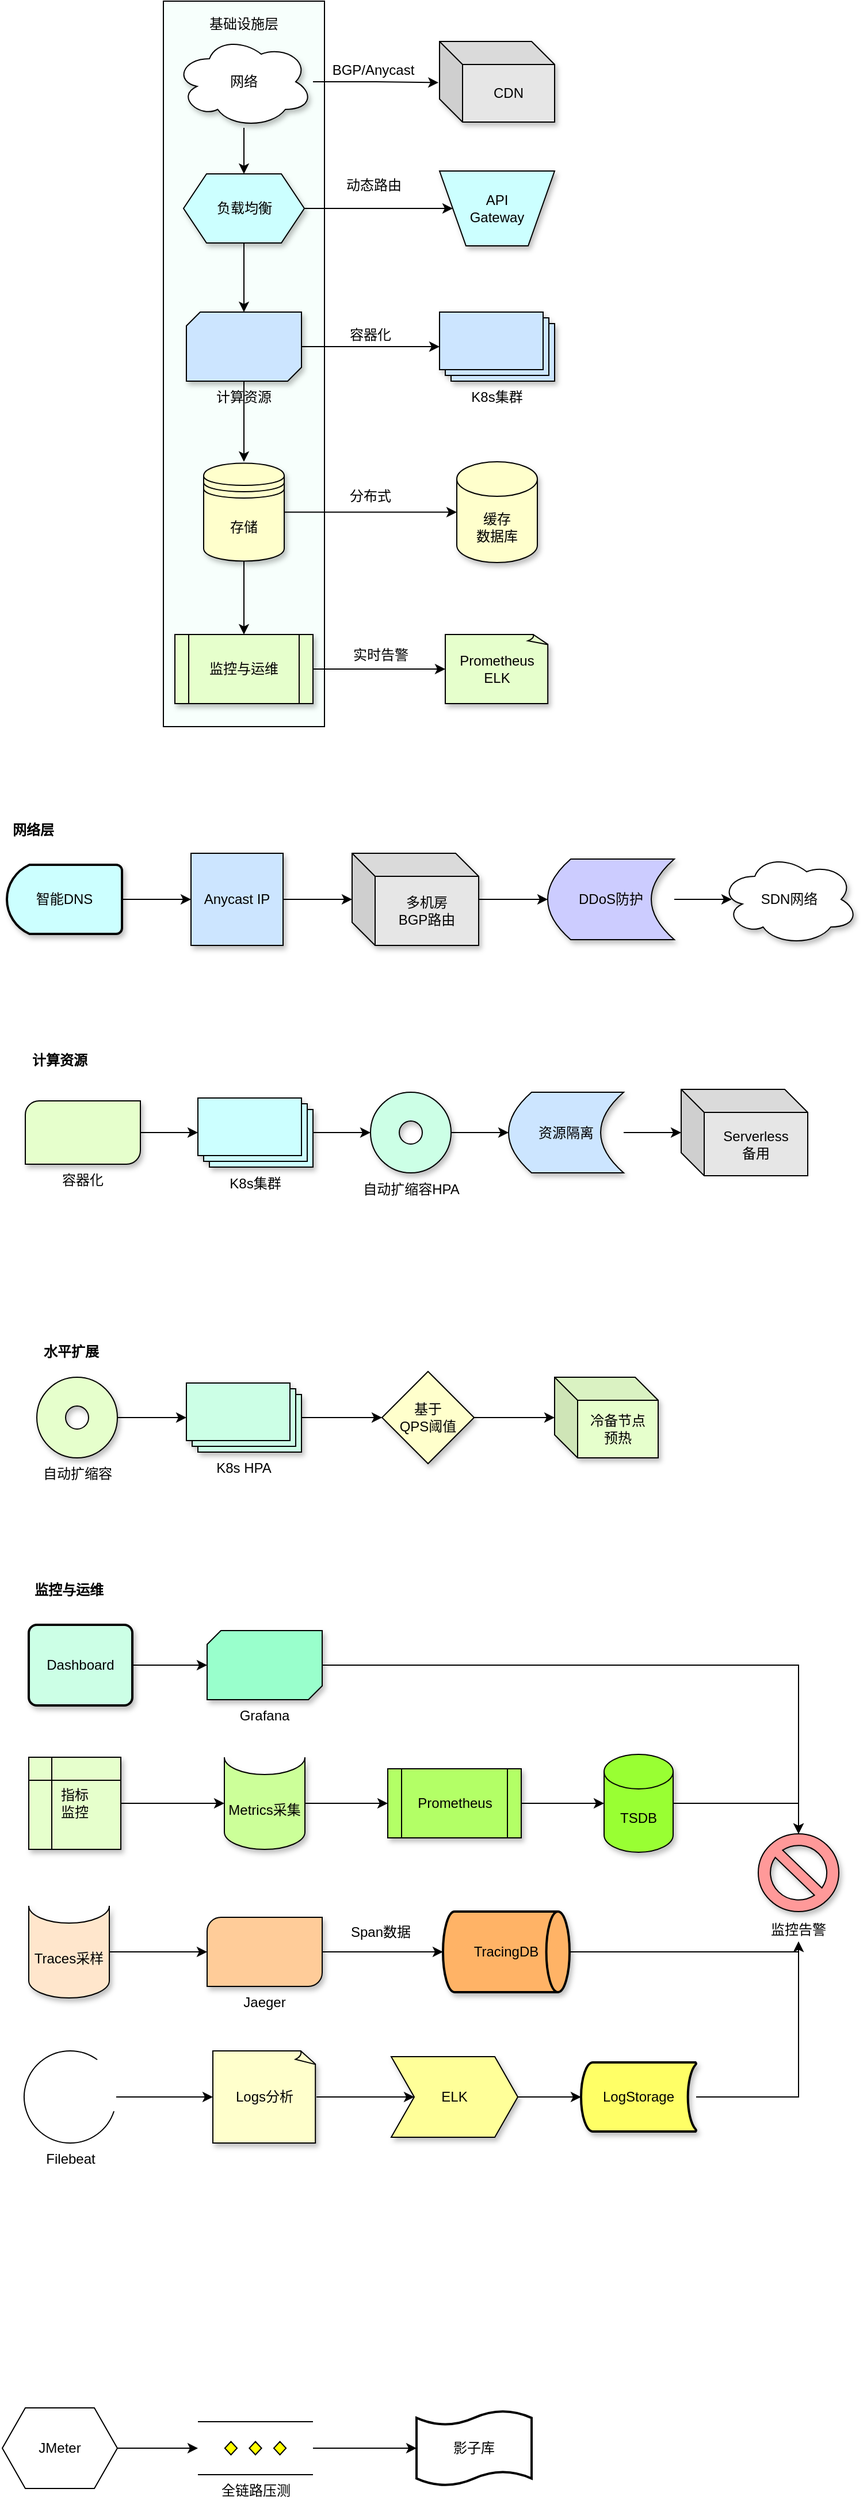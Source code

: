 <mxfile version="28.0.7">
  <diagram name="第 1 页" id="HC6xe1eyjTH8i2K5GPC8">
    <mxGraphModel dx="1295" dy="629" grid="1" gridSize="10" guides="1" tooltips="1" connect="1" arrows="1" fold="1" page="1" pageScale="1" pageWidth="827" pageHeight="1169" math="0" shadow="0">
      <root>
        <mxCell id="0" />
        <mxCell id="1" parent="0" />
        <mxCell id="-EPuHIIHdklLFLeaJbZA-1" value="" style="group" vertex="1" connectable="0" parent="1">
          <mxGeometry x="180" y="70" width="340" height="630" as="geometry" />
        </mxCell>
        <mxCell id="R3otk7VFdhm3802mE3yg-30" value="" style="rounded=0;whiteSpace=wrap;html=1;direction=south;fillColor=#F7FFFC;" parent="-EPuHIIHdklLFLeaJbZA-1" vertex="1">
          <mxGeometry width="140" height="630" as="geometry" />
        </mxCell>
        <mxCell id="R3otk7VFdhm3802mE3yg-25" style="edgeStyle=orthogonalEdgeStyle;rounded=0;orthogonalLoop=1;jettySize=auto;html=1;entryX=0.5;entryY=0;entryDx=0;entryDy=0;" parent="-EPuHIIHdklLFLeaJbZA-1" source="R3otk7VFdhm3802mE3yg-1" target="R3otk7VFdhm3802mE3yg-2" edge="1">
          <mxGeometry relative="1" as="geometry" />
        </mxCell>
        <mxCell id="R3otk7VFdhm3802mE3yg-1" value="网络" style="ellipse;shape=cloud;whiteSpace=wrap;html=1;shadow=1;fillColor=#FFFFFF;" parent="-EPuHIIHdklLFLeaJbZA-1" vertex="1">
          <mxGeometry x="10" y="30" width="120" height="80" as="geometry" />
        </mxCell>
        <mxCell id="R3otk7VFdhm3802mE3yg-22" style="edgeStyle=orthogonalEdgeStyle;rounded=0;orthogonalLoop=1;jettySize=auto;html=1;exitX=1;exitY=0.5;exitDx=0;exitDy=0;entryX=0;entryY=0.5;entryDx=0;entryDy=0;" parent="-EPuHIIHdklLFLeaJbZA-1" source="R3otk7VFdhm3802mE3yg-2" target="R3otk7VFdhm3802mE3yg-7" edge="1">
          <mxGeometry relative="1" as="geometry" />
        </mxCell>
        <mxCell id="R3otk7VFdhm3802mE3yg-2" value="负载均衡" style="shape=hexagon;perimeter=hexagonPerimeter2;whiteSpace=wrap;html=1;fixedSize=1;fillColor=#CCFFFF;shadow=1;" parent="-EPuHIIHdklLFLeaJbZA-1" vertex="1">
          <mxGeometry x="17.5" y="150" width="105" height="60" as="geometry" />
        </mxCell>
        <mxCell id="R3otk7VFdhm3802mE3yg-14" style="edgeStyle=orthogonalEdgeStyle;rounded=0;orthogonalLoop=1;jettySize=auto;html=1;" parent="-EPuHIIHdklLFLeaJbZA-1" source="R3otk7VFdhm3802mE3yg-3" target="R3otk7VFdhm3802mE3yg-8" edge="1">
          <mxGeometry relative="1" as="geometry" />
        </mxCell>
        <mxCell id="R3otk7VFdhm3802mE3yg-27" style="edgeStyle=orthogonalEdgeStyle;rounded=0;orthogonalLoop=1;jettySize=auto;html=1;" parent="-EPuHIIHdklLFLeaJbZA-1" source="R3otk7VFdhm3802mE3yg-3" edge="1">
          <mxGeometry relative="1" as="geometry">
            <mxPoint x="70" y="400" as="targetPoint" />
          </mxGeometry>
        </mxCell>
        <mxCell id="R3otk7VFdhm3802mE3yg-3" value="计算资源" style="verticalLabelPosition=bottom;verticalAlign=top;html=1;shape=mxgraph.basic.diag_snip_rect;dx=6;whiteSpace=wrap;fillColor=#CCE5FF;shadow=1;" parent="-EPuHIIHdklLFLeaJbZA-1" vertex="1">
          <mxGeometry x="20" y="270" width="100" height="60" as="geometry" />
        </mxCell>
        <mxCell id="R3otk7VFdhm3802mE3yg-28" style="edgeStyle=orthogonalEdgeStyle;rounded=0;orthogonalLoop=1;jettySize=auto;html=1;entryX=0.5;entryY=0;entryDx=0;entryDy=0;" parent="-EPuHIIHdklLFLeaJbZA-1" source="R3otk7VFdhm3802mE3yg-4" target="R3otk7VFdhm3802mE3yg-5" edge="1">
          <mxGeometry relative="1" as="geometry" />
        </mxCell>
        <mxCell id="R3otk7VFdhm3802mE3yg-4" value="存储" style="shape=datastore;whiteSpace=wrap;html=1;fillColor=#FFFFCC;shadow=1;" parent="-EPuHIIHdklLFLeaJbZA-1" vertex="1">
          <mxGeometry x="35" y="401.25" width="70" height="85" as="geometry" />
        </mxCell>
        <mxCell id="R3otk7VFdhm3802mE3yg-5" value="监控与运维" style="shape=process;whiteSpace=wrap;html=1;backgroundOutline=1;fillColor=#E6FFCC;shadow=1;" parent="-EPuHIIHdklLFLeaJbZA-1" vertex="1">
          <mxGeometry x="10" y="550" width="120" height="60" as="geometry" />
        </mxCell>
        <mxCell id="R3otk7VFdhm3802mE3yg-6" value="CDN" style="shape=cube;whiteSpace=wrap;html=1;boundedLbl=1;backgroundOutline=1;darkOpacity=0.05;darkOpacity2=0.1;fillColor=#E6E6E6;shadow=1;" parent="-EPuHIIHdklLFLeaJbZA-1" vertex="1">
          <mxGeometry x="240" y="35" width="100" height="70" as="geometry" />
        </mxCell>
        <mxCell id="R3otk7VFdhm3802mE3yg-7" value="API &lt;br&gt;Gateway" style="verticalLabelPosition=middle;verticalAlign=middle;html=1;shape=trapezoid;perimeter=trapezoidPerimeter;whiteSpace=wrap;size=0.23;arcSize=10;flipV=1;labelPosition=center;align=center;direction=east;shadow=1;fillColor=#CCFFFF;" parent="-EPuHIIHdklLFLeaJbZA-1" vertex="1">
          <mxGeometry x="240" y="147.5" width="100" height="65" as="geometry" />
        </mxCell>
        <mxCell id="R3otk7VFdhm3802mE3yg-8" value="K8s集群" style="verticalLabelPosition=bottom;verticalAlign=top;html=1;shape=mxgraph.basic.layered_rect;dx=10;outlineConnect=0;whiteSpace=wrap;fillColor=#CCE5FF;shadow=1;" parent="-EPuHIIHdklLFLeaJbZA-1" vertex="1">
          <mxGeometry x="240" y="270" width="100" height="60" as="geometry" />
        </mxCell>
        <mxCell id="R3otk7VFdhm3802mE3yg-9" value="缓存&lt;br&gt;数据库" style="shape=cylinder3;whiteSpace=wrap;html=1;boundedLbl=1;backgroundOutline=1;size=15;fillColor=#FFFFCC;shadow=1;" parent="-EPuHIIHdklLFLeaJbZA-1" vertex="1">
          <mxGeometry x="255" y="400" width="70" height="87.5" as="geometry" />
        </mxCell>
        <mxCell id="R3otk7VFdhm3802mE3yg-10" style="edgeStyle=orthogonalEdgeStyle;rounded=0;orthogonalLoop=1;jettySize=auto;html=1;entryX=-0.009;entryY=0.51;entryDx=0;entryDy=0;entryPerimeter=0;" parent="-EPuHIIHdklLFLeaJbZA-1" source="R3otk7VFdhm3802mE3yg-1" target="R3otk7VFdhm3802mE3yg-6" edge="1">
          <mxGeometry relative="1" as="geometry" />
        </mxCell>
        <mxCell id="R3otk7VFdhm3802mE3yg-11" value="BGP/Anycast" style="text;strokeColor=none;align=center;fillColor=none;html=1;verticalAlign=middle;whiteSpace=wrap;rounded=0;" parent="-EPuHIIHdklLFLeaJbZA-1" vertex="1">
          <mxGeometry x="141.75" y="50" width="81" height="20" as="geometry" />
        </mxCell>
        <mxCell id="R3otk7VFdhm3802mE3yg-13" value="动态路由" style="text;strokeColor=none;align=center;fillColor=none;html=1;verticalAlign=middle;whiteSpace=wrap;rounded=0;" parent="-EPuHIIHdklLFLeaJbZA-1" vertex="1">
          <mxGeometry x="153.5" y="150" width="57.5" height="20" as="geometry" />
        </mxCell>
        <mxCell id="R3otk7VFdhm3802mE3yg-15" value="容器化" style="text;strokeColor=none;align=center;fillColor=none;html=1;verticalAlign=middle;whiteSpace=wrap;rounded=0;" parent="-EPuHIIHdklLFLeaJbZA-1" vertex="1">
          <mxGeometry x="159.75" y="280" width="39.5" height="20" as="geometry" />
        </mxCell>
        <mxCell id="R3otk7VFdhm3802mE3yg-16" style="edgeStyle=orthogonalEdgeStyle;rounded=0;orthogonalLoop=1;jettySize=auto;html=1;entryX=0;entryY=0.5;entryDx=0;entryDy=0;entryPerimeter=0;" parent="-EPuHIIHdklLFLeaJbZA-1" source="R3otk7VFdhm3802mE3yg-4" target="R3otk7VFdhm3802mE3yg-9" edge="1">
          <mxGeometry relative="1" as="geometry" />
        </mxCell>
        <mxCell id="R3otk7VFdhm3802mE3yg-17" value="分布式" style="text;strokeColor=none;align=center;fillColor=none;html=1;verticalAlign=middle;whiteSpace=wrap;rounded=0;" parent="-EPuHIIHdklLFLeaJbZA-1" vertex="1">
          <mxGeometry x="161" y="420" width="38.25" height="20" as="geometry" />
        </mxCell>
        <mxCell id="R3otk7VFdhm3802mE3yg-19" value="Prometheus&lt;br&gt;ELK" style="whiteSpace=wrap;html=1;shape=mxgraph.basic.document;fillColor=#E6FFCC;shadow=1;" parent="-EPuHIIHdklLFLeaJbZA-1" vertex="1">
          <mxGeometry x="245" y="550" width="90" height="60" as="geometry" />
        </mxCell>
        <mxCell id="R3otk7VFdhm3802mE3yg-20" style="edgeStyle=orthogonalEdgeStyle;rounded=0;orthogonalLoop=1;jettySize=auto;html=1;entryX=0;entryY=0.5;entryDx=0;entryDy=0;entryPerimeter=0;" parent="-EPuHIIHdklLFLeaJbZA-1" source="R3otk7VFdhm3802mE3yg-5" target="R3otk7VFdhm3802mE3yg-19" edge="1">
          <mxGeometry relative="1" as="geometry" />
        </mxCell>
        <mxCell id="R3otk7VFdhm3802mE3yg-21" value="实时告警" style="text;strokeColor=none;align=center;fillColor=none;html=1;verticalAlign=middle;whiteSpace=wrap;rounded=0;" parent="-EPuHIIHdklLFLeaJbZA-1" vertex="1">
          <mxGeometry x="159.75" y="560" width="58.25" height="15" as="geometry" />
        </mxCell>
        <mxCell id="R3otk7VFdhm3802mE3yg-26" style="edgeStyle=orthogonalEdgeStyle;rounded=0;orthogonalLoop=1;jettySize=auto;html=1;exitX=0.5;exitY=1;exitDx=0;exitDy=0;entryX=0.5;entryY=0;entryDx=0;entryDy=0;entryPerimeter=0;" parent="-EPuHIIHdklLFLeaJbZA-1" source="R3otk7VFdhm3802mE3yg-2" target="R3otk7VFdhm3802mE3yg-3" edge="1">
          <mxGeometry relative="1" as="geometry" />
        </mxCell>
        <mxCell id="R3otk7VFdhm3802mE3yg-31" value="基础设施层" style="text;strokeColor=none;align=center;fillColor=none;html=1;verticalAlign=middle;whiteSpace=wrap;rounded=0;" parent="-EPuHIIHdklLFLeaJbZA-1" vertex="1">
          <mxGeometry x="35" y="10" width="70" height="20" as="geometry" />
        </mxCell>
        <mxCell id="-EPuHIIHdklLFLeaJbZA-13" value="" style="group" vertex="1" connectable="0" parent="1">
          <mxGeometry x="70" y="1230" width="540" height="110" as="geometry" />
        </mxCell>
        <mxCell id="-EPuHIIHdklLFLeaJbZA-11" value="&lt;b&gt;水平扩展&lt;/b&gt;" style="text;strokeColor=none;align=center;fillColor=none;html=1;verticalAlign=middle;whiteSpace=wrap;rounded=0;" vertex="1" parent="-EPuHIIHdklLFLeaJbZA-13">
          <mxGeometry width="60" height="25" as="geometry" />
        </mxCell>
        <mxCell id="-EPuHIIHdklLFLeaJbZA-12" value="" style="group" vertex="1" connectable="0" parent="-EPuHIIHdklLFLeaJbZA-13">
          <mxGeometry y="30" width="540" height="80" as="geometry" />
        </mxCell>
        <mxCell id="-EPuHIIHdklLFLeaJbZA-7" style="edgeStyle=orthogonalEdgeStyle;rounded=0;orthogonalLoop=1;jettySize=auto;html=1;" edge="1" parent="-EPuHIIHdklLFLeaJbZA-12" source="-EPuHIIHdklLFLeaJbZA-3" target="-EPuHIIHdklLFLeaJbZA-4">
          <mxGeometry relative="1" as="geometry" />
        </mxCell>
        <mxCell id="-EPuHIIHdklLFLeaJbZA-3" value="自动扩缩容" style="verticalLabelPosition=bottom;verticalAlign=top;html=1;shape=mxgraph.basic.donut;dx=25;fillColor=#E6FFCC;shadow=1;" vertex="1" parent="-EPuHIIHdklLFLeaJbZA-12">
          <mxGeometry y="5" width="70" height="70" as="geometry" />
        </mxCell>
        <mxCell id="-EPuHIIHdklLFLeaJbZA-8" style="edgeStyle=orthogonalEdgeStyle;rounded=0;orthogonalLoop=1;jettySize=auto;html=1;entryX=0;entryY=0.5;entryDx=0;entryDy=0;" edge="1" parent="-EPuHIIHdklLFLeaJbZA-12" source="-EPuHIIHdklLFLeaJbZA-4" target="-EPuHIIHdklLFLeaJbZA-5">
          <mxGeometry relative="1" as="geometry" />
        </mxCell>
        <mxCell id="-EPuHIIHdklLFLeaJbZA-4" value="K8s HPA" style="verticalLabelPosition=bottom;verticalAlign=top;html=1;shape=mxgraph.basic.layered_rect;dx=10;outlineConnect=0;whiteSpace=wrap;fillColor=#CCFFE6;shadow=1;" vertex="1" parent="-EPuHIIHdklLFLeaJbZA-12">
          <mxGeometry x="130" y="10" width="100" height="60" as="geometry" />
        </mxCell>
        <mxCell id="-EPuHIIHdklLFLeaJbZA-5" value="基于&lt;br&gt;QPS阈值" style="rhombus;whiteSpace=wrap;html=1;fillColor=#FFFFCC;shadow=1;" vertex="1" parent="-EPuHIIHdklLFLeaJbZA-12">
          <mxGeometry x="300" width="80" height="80" as="geometry" />
        </mxCell>
        <mxCell id="-EPuHIIHdklLFLeaJbZA-6" value="冷备节点&lt;br&gt;预热" style="shape=cube;whiteSpace=wrap;html=1;boundedLbl=1;backgroundOutline=1;darkOpacity=0.05;darkOpacity2=0.1;fillColor=#E6FFCC;shadow=1;" vertex="1" parent="-EPuHIIHdklLFLeaJbZA-12">
          <mxGeometry x="450" y="5" width="90" height="70" as="geometry" />
        </mxCell>
        <mxCell id="-EPuHIIHdklLFLeaJbZA-10" style="edgeStyle=orthogonalEdgeStyle;rounded=0;orthogonalLoop=1;jettySize=auto;html=1;entryX=0;entryY=0.5;entryDx=0;entryDy=0;entryPerimeter=0;" edge="1" parent="-EPuHIIHdklLFLeaJbZA-12" source="-EPuHIIHdklLFLeaJbZA-5" target="-EPuHIIHdklLFLeaJbZA-6">
          <mxGeometry relative="1" as="geometry" />
        </mxCell>
        <mxCell id="-EPuHIIHdklLFLeaJbZA-31" value="" style="group" vertex="1" connectable="0" parent="1">
          <mxGeometry x="44" y="780" width="740" height="110" as="geometry" />
        </mxCell>
        <mxCell id="-EPuHIIHdklLFLeaJbZA-23" value="Anycast IP" style="whiteSpace=wrap;html=1;aspect=fixed;fillColor=#CCE5FF;shadow=1;" vertex="1" parent="-EPuHIIHdklLFLeaJbZA-31">
          <mxGeometry x="160" y="30" width="80" height="80" as="geometry" />
        </mxCell>
        <mxCell id="-EPuHIIHdklLFLeaJbZA-25" style="edgeStyle=orthogonalEdgeStyle;rounded=0;orthogonalLoop=1;jettySize=auto;html=1;entryX=0;entryY=0.5;entryDx=0;entryDy=0;" edge="1" parent="-EPuHIIHdklLFLeaJbZA-31" source="-EPuHIIHdklLFLeaJbZA-16" target="-EPuHIIHdklLFLeaJbZA-23">
          <mxGeometry relative="1" as="geometry" />
        </mxCell>
        <mxCell id="-EPuHIIHdklLFLeaJbZA-16" value="智能DNS" style="strokeWidth=2;html=1;shape=mxgraph.flowchart.delay;whiteSpace=wrap;fillColor=#CCFFFF;shadow=1;direction=west;" vertex="1" parent="-EPuHIIHdklLFLeaJbZA-31">
          <mxGeometry y="40" width="100" height="60" as="geometry" />
        </mxCell>
        <mxCell id="-EPuHIIHdklLFLeaJbZA-17" value="DDoS防护" style="shape=dataStorage;whiteSpace=wrap;html=1;fixedSize=1;fillColor=#CCCCFF;shadow=1;" vertex="1" parent="-EPuHIIHdklLFLeaJbZA-31">
          <mxGeometry x="470" y="35" width="110" height="70" as="geometry" />
        </mxCell>
        <mxCell id="-EPuHIIHdklLFLeaJbZA-29" style="edgeStyle=orthogonalEdgeStyle;rounded=0;orthogonalLoop=1;jettySize=auto;html=1;entryX=0;entryY=0.5;entryDx=0;entryDy=0;" edge="1" parent="-EPuHIIHdklLFLeaJbZA-31" source="-EPuHIIHdklLFLeaJbZA-19" target="-EPuHIIHdklLFLeaJbZA-17">
          <mxGeometry relative="1" as="geometry" />
        </mxCell>
        <mxCell id="-EPuHIIHdklLFLeaJbZA-19" value="多机房&lt;br&gt;BGP路由" style="shape=cube;whiteSpace=wrap;html=1;boundedLbl=1;backgroundOutline=1;darkOpacity=0.05;darkOpacity2=0.1;fillColor=#E6E6E6;shadow=1;" vertex="1" parent="-EPuHIIHdklLFLeaJbZA-31">
          <mxGeometry x="300" y="30" width="110" height="80" as="geometry" />
        </mxCell>
        <mxCell id="-EPuHIIHdklLFLeaJbZA-22" value="&lt;b&gt;网络层&lt;/b&gt;" style="text;strokeColor=none;align=center;fillColor=none;html=1;verticalAlign=middle;whiteSpace=wrap;rounded=0;" vertex="1" parent="-EPuHIIHdklLFLeaJbZA-31">
          <mxGeometry width="46" height="20" as="geometry" />
        </mxCell>
        <mxCell id="-EPuHIIHdklLFLeaJbZA-24" value="SDN网络" style="ellipse;shape=cloud;whiteSpace=wrap;html=1;fillColor=#FFFFFF;shadow=1;" vertex="1" parent="-EPuHIIHdklLFLeaJbZA-31">
          <mxGeometry x="620" y="30" width="120" height="80" as="geometry" />
        </mxCell>
        <mxCell id="-EPuHIIHdklLFLeaJbZA-28" style="edgeStyle=orthogonalEdgeStyle;rounded=0;orthogonalLoop=1;jettySize=auto;html=1;entryX=0;entryY=0.5;entryDx=0;entryDy=0;entryPerimeter=0;" edge="1" parent="-EPuHIIHdklLFLeaJbZA-31" source="-EPuHIIHdklLFLeaJbZA-23" target="-EPuHIIHdklLFLeaJbZA-19">
          <mxGeometry relative="1" as="geometry" />
        </mxCell>
        <mxCell id="-EPuHIIHdklLFLeaJbZA-30" style="edgeStyle=orthogonalEdgeStyle;rounded=0;orthogonalLoop=1;jettySize=auto;html=1;entryX=0.083;entryY=0.5;entryDx=0;entryDy=0;entryPerimeter=0;" edge="1" parent="-EPuHIIHdklLFLeaJbZA-31" source="-EPuHIIHdklLFLeaJbZA-17" target="-EPuHIIHdklLFLeaJbZA-24">
          <mxGeometry relative="1" as="geometry" />
        </mxCell>
        <mxCell id="-EPuHIIHdklLFLeaJbZA-55" value="" style="group" vertex="1" connectable="0" parent="1">
          <mxGeometry x="60" y="980" width="680" height="110" as="geometry" />
        </mxCell>
        <mxCell id="-EPuHIIHdklLFLeaJbZA-33" value="K8s集群" style="verticalLabelPosition=bottom;verticalAlign=top;html=1;shape=mxgraph.basic.layered_rect;dx=10;outlineConnect=0;whiteSpace=wrap;fillColor=#CCFFFF;shadow=1;" vertex="1" parent="-EPuHIIHdklLFLeaJbZA-55">
          <mxGeometry x="150" y="42.5" width="100" height="60" as="geometry" />
        </mxCell>
        <mxCell id="-EPuHIIHdklLFLeaJbZA-48" style="edgeStyle=orthogonalEdgeStyle;rounded=0;orthogonalLoop=1;jettySize=auto;html=1;entryX=0;entryY=0.5;entryDx=0;entryDy=0;" edge="1" parent="-EPuHIIHdklLFLeaJbZA-55" source="-EPuHIIHdklLFLeaJbZA-34" target="-EPuHIIHdklLFLeaJbZA-35">
          <mxGeometry relative="1" as="geometry" />
        </mxCell>
        <mxCell id="-EPuHIIHdklLFLeaJbZA-34" value="自动扩缩容HPA" style="verticalLabelPosition=bottom;verticalAlign=top;html=1;shape=mxgraph.basic.donut;dx=25;fillColor=#CCFFE6;shadow=1;" vertex="1" parent="-EPuHIIHdklLFLeaJbZA-55">
          <mxGeometry x="300" y="37.5" width="70" height="70" as="geometry" />
        </mxCell>
        <mxCell id="-EPuHIIHdklLFLeaJbZA-35" value="资源隔离" style="shape=dataStorage;whiteSpace=wrap;html=1;fixedSize=1;fillColor=#CCE5FF;shadow=1;" vertex="1" parent="-EPuHIIHdklLFLeaJbZA-55">
          <mxGeometry x="420" y="37.5" width="100" height="70" as="geometry" />
        </mxCell>
        <mxCell id="-EPuHIIHdklLFLeaJbZA-36" value="Serverless&lt;br&gt;备用" style="shape=cube;whiteSpace=wrap;html=1;boundedLbl=1;backgroundOutline=1;darkOpacity=0.05;darkOpacity2=0.1;fillColor=#E6E6E6;" vertex="1" parent="-EPuHIIHdklLFLeaJbZA-55">
          <mxGeometry x="570" y="35" width="110" height="75" as="geometry" />
        </mxCell>
        <mxCell id="-EPuHIIHdklLFLeaJbZA-45" style="edgeStyle=orthogonalEdgeStyle;rounded=0;orthogonalLoop=1;jettySize=auto;html=1;" edge="1" parent="-EPuHIIHdklLFLeaJbZA-55" source="-EPuHIIHdklLFLeaJbZA-42" target="-EPuHIIHdklLFLeaJbZA-33">
          <mxGeometry relative="1" as="geometry" />
        </mxCell>
        <mxCell id="-EPuHIIHdklLFLeaJbZA-42" value="容器化" style="verticalLabelPosition=bottom;verticalAlign=top;html=1;shape=mxgraph.basic.diag_round_rect;dx=6;whiteSpace=wrap;fillColor=#E6FFCC;shadow=1;" vertex="1" parent="-EPuHIIHdklLFLeaJbZA-55">
          <mxGeometry y="45" width="100" height="55" as="geometry" />
        </mxCell>
        <mxCell id="-EPuHIIHdklLFLeaJbZA-46" style="edgeStyle=orthogonalEdgeStyle;rounded=0;orthogonalLoop=1;jettySize=auto;html=1;entryX=0;entryY=0.5;entryDx=0;entryDy=0;entryPerimeter=0;" edge="1" parent="-EPuHIIHdklLFLeaJbZA-55" source="-EPuHIIHdklLFLeaJbZA-33" target="-EPuHIIHdklLFLeaJbZA-34">
          <mxGeometry relative="1" as="geometry" />
        </mxCell>
        <mxCell id="-EPuHIIHdklLFLeaJbZA-50" style="edgeStyle=orthogonalEdgeStyle;rounded=0;orthogonalLoop=1;jettySize=auto;html=1;entryX=0;entryY=0.5;entryDx=0;entryDy=0;entryPerimeter=0;" edge="1" parent="-EPuHIIHdklLFLeaJbZA-55" source="-EPuHIIHdklLFLeaJbZA-35" target="-EPuHIIHdklLFLeaJbZA-36">
          <mxGeometry relative="1" as="geometry" />
        </mxCell>
        <mxCell id="-EPuHIIHdklLFLeaJbZA-52" value="&lt;b&gt;计算资源&lt;/b&gt;" style="text;strokeColor=none;align=center;fillColor=none;html=1;verticalAlign=middle;whiteSpace=wrap;rounded=0;" vertex="1" parent="-EPuHIIHdklLFLeaJbZA-55">
          <mxGeometry width="60" height="20" as="geometry" />
        </mxCell>
        <mxCell id="-EPuHIIHdklLFLeaJbZA-77" value="JMeter" style="shape=hexagon;perimeter=hexagonPerimeter2;whiteSpace=wrap;html=1;fixedSize=1;" vertex="1" parent="1">
          <mxGeometry x="40" y="2160" width="100" height="70" as="geometry" />
        </mxCell>
        <mxCell id="-EPuHIIHdklLFLeaJbZA-79" value="全链路压测" style="verticalLabelPosition=bottom;verticalAlign=top;html=1;shape=mxgraph.flowchart.parallel_mode;pointerEvents=1" vertex="1" parent="1">
          <mxGeometry x="210" y="2172" width="100" height="46" as="geometry" />
        </mxCell>
        <mxCell id="-EPuHIIHdklLFLeaJbZA-80" value="影子库" style="shape=tape;whiteSpace=wrap;html=1;strokeWidth=2;size=0.19" vertex="1" parent="1">
          <mxGeometry x="400" y="2162.5" width="100" height="65" as="geometry" />
        </mxCell>
        <mxCell id="-EPuHIIHdklLFLeaJbZA-81" style="edgeStyle=orthogonalEdgeStyle;rounded=0;orthogonalLoop=1;jettySize=auto;html=1;entryX=0;entryY=0.5;entryDx=0;entryDy=0;entryPerimeter=0;" edge="1" parent="1" source="-EPuHIIHdklLFLeaJbZA-77" target="-EPuHIIHdklLFLeaJbZA-79">
          <mxGeometry relative="1" as="geometry" />
        </mxCell>
        <mxCell id="-EPuHIIHdklLFLeaJbZA-82" style="edgeStyle=orthogonalEdgeStyle;rounded=0;orthogonalLoop=1;jettySize=auto;html=1;entryX=0;entryY=0.5;entryDx=0;entryDy=0;entryPerimeter=0;" edge="1" parent="1" source="-EPuHIIHdklLFLeaJbZA-79" target="-EPuHIIHdklLFLeaJbZA-80">
          <mxGeometry relative="1" as="geometry" />
        </mxCell>
        <mxCell id="-EPuHIIHdklLFLeaJbZA-128" value="" style="group" vertex="1" connectable="0" parent="1">
          <mxGeometry x="59" y="1440" width="708" height="490" as="geometry" />
        </mxCell>
        <mxCell id="-EPuHIIHdklLFLeaJbZA-127" value="&lt;span style=&quot;font-size: 12px;&quot;&gt;&lt;b&gt;监控与运维&lt;/b&gt;&lt;/span&gt;" style="text;strokeColor=none;align=center;fillColor=none;html=1;verticalAlign=middle;whiteSpace=wrap;rounded=0;" vertex="1" parent="-EPuHIIHdklLFLeaJbZA-128">
          <mxGeometry x="4" width="70" height="20" as="geometry" />
        </mxCell>
        <mxCell id="-EPuHIIHdklLFLeaJbZA-56" value="指标&lt;br&gt;监控" style="shape=internalStorage;whiteSpace=wrap;html=1;backgroundOutline=1;fillColor=#E6FFCC;shadow=1;" vertex="1" parent="-EPuHIIHdklLFLeaJbZA-128">
          <mxGeometry x="4" y="155" width="80" height="80" as="geometry" />
        </mxCell>
        <mxCell id="-EPuHIIHdklLFLeaJbZA-57" value="Prometheus" style="shape=process;whiteSpace=wrap;html=1;backgroundOutline=1;fillColor=#B3FF66;shadow=1;" vertex="1" parent="-EPuHIIHdklLFLeaJbZA-128">
          <mxGeometry x="316" y="165" width="116" height="60" as="geometry" />
        </mxCell>
        <mxCell id="-EPuHIIHdklLFLeaJbZA-58" value="Grafana" style="verticalLabelPosition=bottom;verticalAlign=top;html=1;shape=mxgraph.basic.diag_snip_rect;dx=6;whiteSpace=wrap;fillColor=#99FFCC;shadow=1;" vertex="1" parent="-EPuHIIHdklLFLeaJbZA-128">
          <mxGeometry x="159" y="45" width="100" height="60" as="geometry" />
        </mxCell>
        <mxCell id="-EPuHIIHdklLFLeaJbZA-120" style="edgeStyle=orthogonalEdgeStyle;rounded=0;orthogonalLoop=1;jettySize=auto;html=1;" edge="1" parent="-EPuHIIHdklLFLeaJbZA-128" source="-EPuHIIHdklLFLeaJbZA-59" target="-EPuHIIHdklLFLeaJbZA-60">
          <mxGeometry relative="1" as="geometry" />
        </mxCell>
        <mxCell id="-EPuHIIHdklLFLeaJbZA-59" value="Logs分析" style="whiteSpace=wrap;html=1;shape=mxgraph.basic.document;fillColor=#FFFFCC;shadow=1;" vertex="1" parent="-EPuHIIHdklLFLeaJbZA-128">
          <mxGeometry x="164" y="410" width="90" height="80" as="geometry" />
        </mxCell>
        <mxCell id="-EPuHIIHdklLFLeaJbZA-60" value="ELK" style="shape=step;perimeter=stepPerimeter;whiteSpace=wrap;html=1;fixedSize=1;fillColor=#FFFF99;shadow=1;" vertex="1" parent="-EPuHIIHdklLFLeaJbZA-128">
          <mxGeometry x="319" y="415" width="110" height="70" as="geometry" />
        </mxCell>
        <mxCell id="-EPuHIIHdklLFLeaJbZA-61" value="Traces采样" style="shape=cylinder3;whiteSpace=wrap;html=1;boundedLbl=1;backgroundOutline=1;size=15;lid=0;fillColor=#FFE6CC;shadow=1;" vertex="1" parent="-EPuHIIHdklLFLeaJbZA-128">
          <mxGeometry x="4" y="284" width="70" height="80" as="geometry" />
        </mxCell>
        <mxCell id="-EPuHIIHdklLFLeaJbZA-64" value="&lt;span style=&quot;text-wrap: nowrap;&quot;&gt;监控告警&lt;/span&gt;" style="text;strokeColor=none;align=center;fillColor=none;html=1;verticalAlign=middle;whiteSpace=wrap;rounded=0;" vertex="1" parent="-EPuHIIHdklLFLeaJbZA-128">
          <mxGeometry x="648" y="294" width="50" height="21" as="geometry" />
        </mxCell>
        <mxCell id="-EPuHIIHdklLFLeaJbZA-76" style="edgeStyle=orthogonalEdgeStyle;rounded=0;orthogonalLoop=1;jettySize=auto;html=1;entryX=0;entryY=0.5;entryDx=0;entryDy=0;" edge="1" parent="-EPuHIIHdklLFLeaJbZA-128" source="-EPuHIIHdklLFLeaJbZA-71" target="-EPuHIIHdklLFLeaJbZA-57">
          <mxGeometry relative="1" as="geometry" />
        </mxCell>
        <mxCell id="-EPuHIIHdklLFLeaJbZA-71" value="Metrics采集" style="shape=cylinder3;whiteSpace=wrap;html=1;boundedLbl=1;backgroundOutline=1;size=15;lid=0;fillColor=#CCFF99;shadow=1;" vertex="1" parent="-EPuHIIHdklLFLeaJbZA-128">
          <mxGeometry x="174" y="155" width="70" height="80" as="geometry" />
        </mxCell>
        <mxCell id="-EPuHIIHdklLFLeaJbZA-74" style="edgeStyle=orthogonalEdgeStyle;rounded=0;orthogonalLoop=1;jettySize=auto;html=1;entryX=0;entryY=0.5;entryDx=0;entryDy=0;entryPerimeter=0;" edge="1" parent="-EPuHIIHdklLFLeaJbZA-128" source="-EPuHIIHdklLFLeaJbZA-56" target="-EPuHIIHdklLFLeaJbZA-71">
          <mxGeometry relative="1" as="geometry" />
        </mxCell>
        <mxCell id="-EPuHIIHdklLFLeaJbZA-83" value="Jaeger" style="verticalLabelPosition=bottom;verticalAlign=top;html=1;shape=mxgraph.basic.diag_round_rect;dx=6;whiteSpace=wrap;fillColor=#FFCC99;shadow=1;" vertex="1" parent="-EPuHIIHdklLFLeaJbZA-128">
          <mxGeometry x="159" y="294" width="100" height="60" as="geometry" />
        </mxCell>
        <mxCell id="-EPuHIIHdklLFLeaJbZA-84" style="edgeStyle=orthogonalEdgeStyle;rounded=0;orthogonalLoop=1;jettySize=auto;html=1;entryX=0;entryY=0.5;entryDx=0;entryDy=0;entryPerimeter=0;" edge="1" parent="-EPuHIIHdklLFLeaJbZA-128" source="-EPuHIIHdklLFLeaJbZA-61" target="-EPuHIIHdklLFLeaJbZA-83">
          <mxGeometry relative="1" as="geometry" />
        </mxCell>
        <mxCell id="-EPuHIIHdklLFLeaJbZA-88" value="Dashboard" style="rounded=1;whiteSpace=wrap;html=1;absoluteArcSize=1;arcSize=14;strokeWidth=2;fillColor=#CCFFE6;shadow=1;" vertex="1" parent="-EPuHIIHdklLFLeaJbZA-128">
          <mxGeometry x="4" y="40" width="90" height="70" as="geometry" />
        </mxCell>
        <mxCell id="-EPuHIIHdklLFLeaJbZA-89" style="edgeStyle=orthogonalEdgeStyle;rounded=0;orthogonalLoop=1;jettySize=auto;html=1;entryX=0;entryY=0.5;entryDx=0;entryDy=0;entryPerimeter=0;" edge="1" parent="-EPuHIIHdklLFLeaJbZA-128" source="-EPuHIIHdklLFLeaJbZA-88" target="-EPuHIIHdklLFLeaJbZA-58">
          <mxGeometry relative="1" as="geometry" />
        </mxCell>
        <mxCell id="-EPuHIIHdklLFLeaJbZA-91" value="" style="verticalLabelPosition=bottom;verticalAlign=top;html=1;shape=mxgraph.basic.no_symbol;fillColor=#FF9999;shadow=1;" vertex="1" parent="-EPuHIIHdklLFLeaJbZA-128">
          <mxGeometry x="638" y="221.5" width="70" height="67.5" as="geometry" />
        </mxCell>
        <mxCell id="-EPuHIIHdklLFLeaJbZA-99" value="TSDB" style="shape=cylinder3;whiteSpace=wrap;html=1;boundedLbl=1;backgroundOutline=1;size=15;fillColor=#99FF33;shadow=1;" vertex="1" parent="-EPuHIIHdklLFLeaJbZA-128">
          <mxGeometry x="504" y="152.5" width="60" height="85" as="geometry" />
        </mxCell>
        <mxCell id="-EPuHIIHdklLFLeaJbZA-101" style="edgeStyle=orthogonalEdgeStyle;rounded=0;orthogonalLoop=1;jettySize=auto;html=1;entryX=0;entryY=0.5;entryDx=0;entryDy=0;entryPerimeter=0;" edge="1" parent="-EPuHIIHdklLFLeaJbZA-128" source="-EPuHIIHdklLFLeaJbZA-57" target="-EPuHIIHdklLFLeaJbZA-99">
          <mxGeometry relative="1" as="geometry" />
        </mxCell>
        <mxCell id="-EPuHIIHdklLFLeaJbZA-106" value="Filebeat" style="verticalLabelPosition=bottom;verticalAlign=top;html=1;shape=mxgraph.basic.arc;startAngle=0.3;endAngle=0.1;fillColor=#FF9999;" vertex="1" parent="-EPuHIIHdklLFLeaJbZA-128">
          <mxGeometry y="410" width="80" height="80" as="geometry" />
        </mxCell>
        <mxCell id="-EPuHIIHdklLFLeaJbZA-122" style="edgeStyle=orthogonalEdgeStyle;rounded=0;orthogonalLoop=1;jettySize=auto;html=1;entryX=0.5;entryY=1;entryDx=0;entryDy=0;" edge="1" parent="-EPuHIIHdklLFLeaJbZA-128" source="-EPuHIIHdklLFLeaJbZA-110" target="-EPuHIIHdklLFLeaJbZA-64">
          <mxGeometry relative="1" as="geometry" />
        </mxCell>
        <mxCell id="-EPuHIIHdklLFLeaJbZA-110" value="LogStorage" style="strokeWidth=2;html=1;shape=mxgraph.flowchart.stored_data;whiteSpace=wrap;fillColor=#FFFF66;shadow=1;" vertex="1" parent="-EPuHIIHdklLFLeaJbZA-128">
          <mxGeometry x="484" y="420" width="100" height="60" as="geometry" />
        </mxCell>
        <mxCell id="-EPuHIIHdklLFLeaJbZA-111" style="edgeStyle=orthogonalEdgeStyle;rounded=0;orthogonalLoop=1;jettySize=auto;html=1;exitX=1;exitY=0.5;exitDx=0;exitDy=0;entryX=0;entryY=0.5;entryDx=0;entryDy=0;entryPerimeter=0;" edge="1" parent="-EPuHIIHdklLFLeaJbZA-128" source="-EPuHIIHdklLFLeaJbZA-60" target="-EPuHIIHdklLFLeaJbZA-110">
          <mxGeometry relative="1" as="geometry" />
        </mxCell>
        <mxCell id="-EPuHIIHdklLFLeaJbZA-123" style="edgeStyle=orthogonalEdgeStyle;rounded=0;orthogonalLoop=1;jettySize=auto;html=1;entryX=0.5;entryY=1;entryDx=0;entryDy=0;" edge="1" parent="-EPuHIIHdklLFLeaJbZA-128" source="-EPuHIIHdklLFLeaJbZA-114" target="-EPuHIIHdklLFLeaJbZA-64">
          <mxGeometry relative="1" as="geometry">
            <Array as="points">
              <mxPoint x="673" y="324" />
            </Array>
          </mxGeometry>
        </mxCell>
        <mxCell id="-EPuHIIHdklLFLeaJbZA-114" value="TracingDB" style="strokeWidth=2;html=1;shape=mxgraph.flowchart.direct_data;whiteSpace=wrap;fillColor=#FFB366;shadow=1;" vertex="1" parent="-EPuHIIHdklLFLeaJbZA-128">
          <mxGeometry x="364" y="289" width="110" height="70" as="geometry" />
        </mxCell>
        <mxCell id="-EPuHIIHdklLFLeaJbZA-115" style="edgeStyle=orthogonalEdgeStyle;rounded=0;orthogonalLoop=1;jettySize=auto;html=1;entryX=0;entryY=0.5;entryDx=0;entryDy=0;entryPerimeter=0;" edge="1" parent="-EPuHIIHdklLFLeaJbZA-128" source="-EPuHIIHdklLFLeaJbZA-83" target="-EPuHIIHdklLFLeaJbZA-114">
          <mxGeometry relative="1" as="geometry" />
        </mxCell>
        <mxCell id="-EPuHIIHdklLFLeaJbZA-117" value="Span数据" style="text;strokeColor=none;align=center;fillColor=none;html=1;verticalAlign=middle;whiteSpace=wrap;rounded=0;" vertex="1" parent="-EPuHIIHdklLFLeaJbZA-128">
          <mxGeometry x="282" y="294" width="56" height="26" as="geometry" />
        </mxCell>
        <mxCell id="-EPuHIIHdklLFLeaJbZA-119" style="edgeStyle=orthogonalEdgeStyle;rounded=0;orthogonalLoop=1;jettySize=auto;html=1;entryX=0;entryY=0.5;entryDx=0;entryDy=0;entryPerimeter=0;" edge="1" parent="-EPuHIIHdklLFLeaJbZA-128" source="-EPuHIIHdklLFLeaJbZA-106" target="-EPuHIIHdklLFLeaJbZA-59">
          <mxGeometry relative="1" as="geometry" />
        </mxCell>
        <mxCell id="-EPuHIIHdklLFLeaJbZA-121" style="edgeStyle=orthogonalEdgeStyle;rounded=0;orthogonalLoop=1;jettySize=auto;html=1;entryX=0.5;entryY=0;entryDx=0;entryDy=0;entryPerimeter=0;" edge="1" parent="-EPuHIIHdklLFLeaJbZA-128" source="-EPuHIIHdklLFLeaJbZA-58" target="-EPuHIIHdklLFLeaJbZA-91">
          <mxGeometry relative="1" as="geometry" />
        </mxCell>
        <mxCell id="-EPuHIIHdklLFLeaJbZA-125" style="edgeStyle=orthogonalEdgeStyle;rounded=0;orthogonalLoop=1;jettySize=auto;html=1;entryX=0.5;entryY=0;entryDx=0;entryDy=0;entryPerimeter=0;" edge="1" parent="-EPuHIIHdklLFLeaJbZA-128" source="-EPuHIIHdklLFLeaJbZA-99" target="-EPuHIIHdklLFLeaJbZA-91">
          <mxGeometry relative="1" as="geometry" />
        </mxCell>
      </root>
    </mxGraphModel>
  </diagram>
</mxfile>
